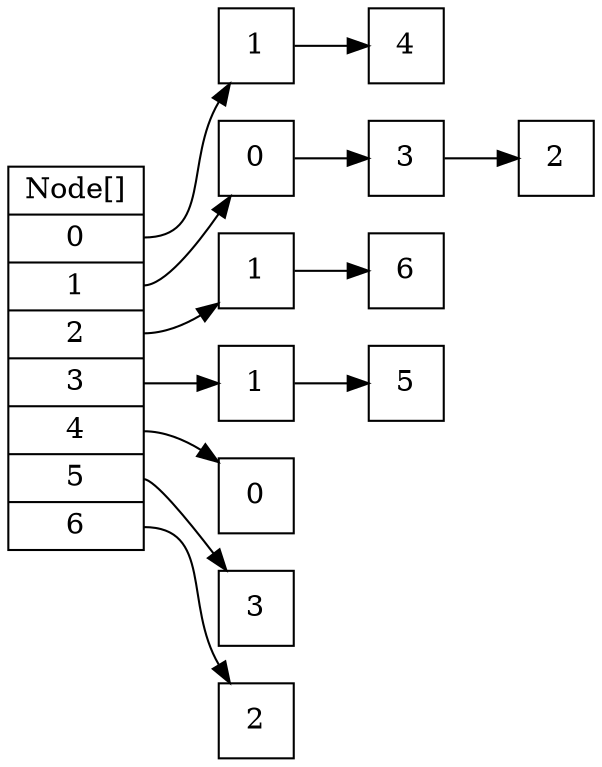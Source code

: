 digraph  {
	node [shape=record];
	rankdir = LR;
	nodes [label="Node[] |<0> 0 | <1> 1 |<2> 2 | <3> 3 |<4> 4 |<5> 5 |<6> 6"];

	node [shape=square];

	a0 [label="0"];
	a1 [label="1"];
	a2 [label="2"];
	a3 [label="3"];
	b1 [label="1"];


	nodes:0 -> 1 -> 4;
	nodes:1 -> 0 -> 3 -> 2;
	nodes:2 -> a1 -> 6;
	nodes:3 -> b1 -> 5;
	nodes:4 -> a0;
	nodes:5 -> a3;
	nodes:6 -> a2;
}
